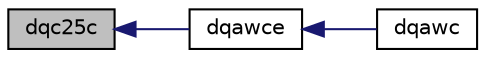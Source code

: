 digraph "dqc25c"
{
  edge [fontname="Helvetica",fontsize="10",labelfontname="Helvetica",labelfontsize="10"];
  node [fontname="Helvetica",fontsize="10",shape=record];
  rankdir="LR";
  Node1 [label="dqc25c",height=0.2,width=0.4,color="black", fillcolor="grey75", style="filled", fontcolor="black"];
  Node1 -> Node2 [dir="back",color="midnightblue",fontsize="10",style="solid",fontname="Helvetica"];
  Node2 [label="dqawce",height=0.2,width=0.4,color="black", fillcolor="white", style="filled",URL="$quadpack__double_8f90.html#a3384f0ddac447c6e7c89a4fb2060b009"];
  Node2 -> Node3 [dir="back",color="midnightblue",fontsize="10",style="solid",fontname="Helvetica"];
  Node3 [label="dqawc",height=0.2,width=0.4,color="black", fillcolor="white", style="filled",URL="$quadpack__double_8f90.html#a92306562e59e5209d921c26775bee237"];
}
